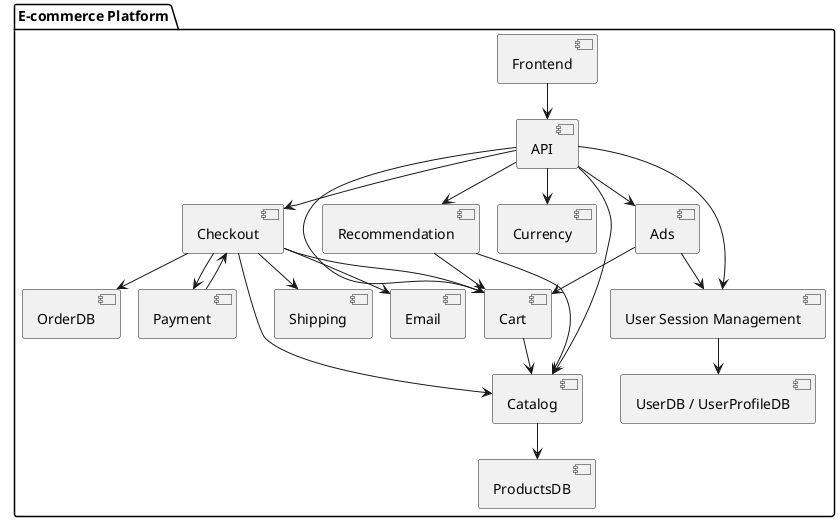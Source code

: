 @startuml
!pragma layout smetana

package "E-commerce Platform" {
  [Frontend] as Frontend
  [API] as API
  [Catalog] as Catalog
  [Cart] as Cart
  [Checkout] as Checkout
  [Payment] as Payment
  [Shipping] as Shipping
  [Currency] as Currency
  [Recommendation] as Recommendation
  [Ads] as Ads
  [Email] as Email
  [User Session Management] as SessionManagement
  [ProductsDB] as ProductsDB
  [OrderDB] as OrderDB
  [UserDB / UserProfileDB] as UserDB

  Frontend --> API
  API --> Catalog
  API --> Cart
  API --> Checkout
  API --> Recommendation
  API --> Ads
  API --> SessionManagement
  API --> Currency

  Cart --> Catalog

  Checkout --> Cart
  Checkout --> Payment
  Checkout --> Shipping
  Checkout --> Email
  Checkout --> OrderDB
  Checkout --> Catalog

  Payment --> Checkout

  Recommendation --> Cart
  Recommendation --> Catalog

  Ads --> Cart
  Ads --> SessionManagement

  Catalog --> ProductsDB
  SessionManagement --> UserDB
}

@enduml
